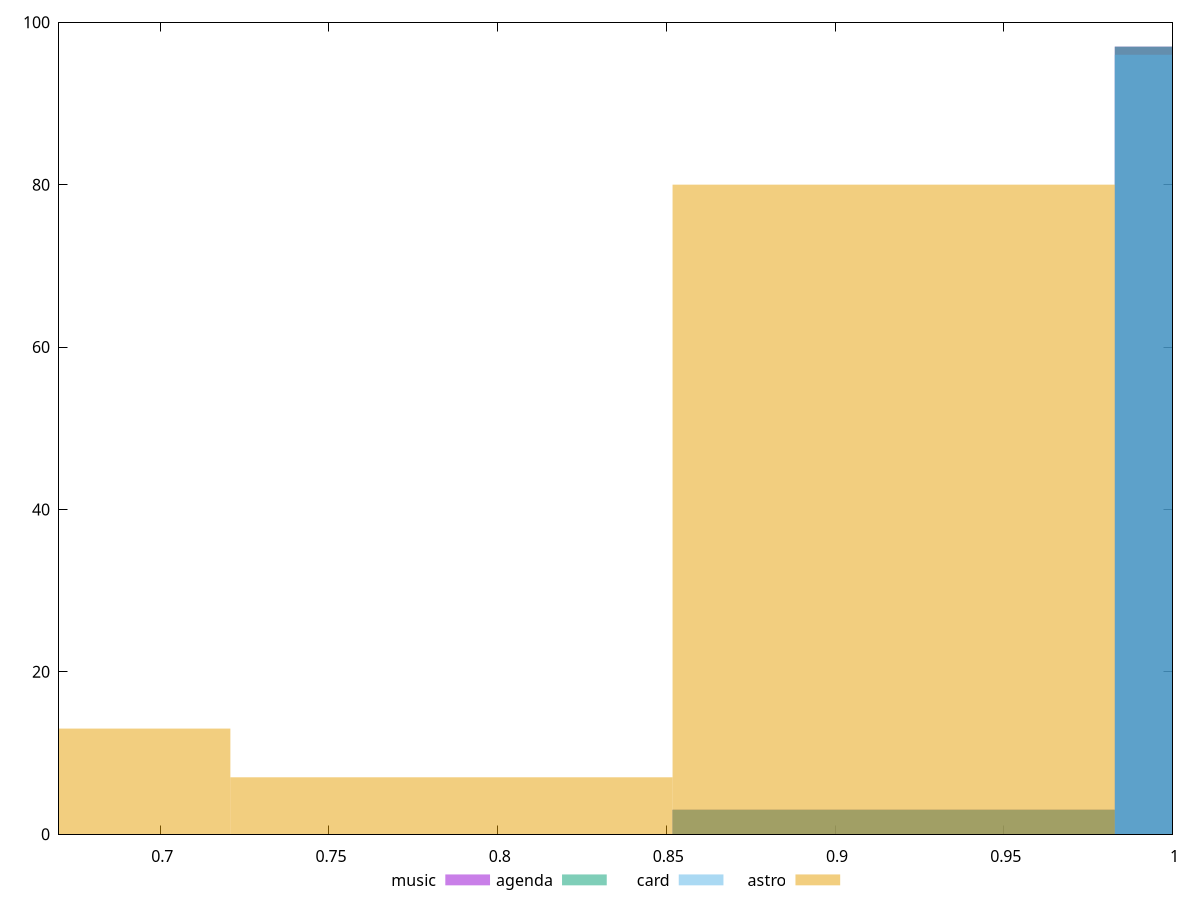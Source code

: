 reset

$music <<EOF
0.9173638156193304 3
1.0484157892792347 97
EOF

$agenda <<EOF
0.9173638156193304 3
1.0484157892792347 97
EOF

$card <<EOF
0.9173638156193304 3
1.0484157892792347 96
EOF

$astro <<EOF
0.786311841959426 7
0.9173638156193304 80
0.6552598682995217 13
EOF

set key outside below
set boxwidth 0.13105197365990434
set xrange [0.67:1]
set yrange [0:100]
set trange [0:100]
set style fill transparent solid 0.5 noborder
set terminal svg size 640, 520 enhanced background rgb 'white'
set output "report/report_00029_2021-02-24T13-36-40.390Z/first-contentful-paint/comparison/histogram/all_score.svg"

plot $music title "music" with boxes, \
     $agenda title "agenda" with boxes, \
     $card title "card" with boxes, \
     $astro title "astro" with boxes

reset
